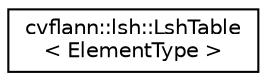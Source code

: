 digraph "Graphical Class Hierarchy"
{
 // LATEX_PDF_SIZE
  edge [fontname="Helvetica",fontsize="10",labelfontname="Helvetica",labelfontsize="10"];
  node [fontname="Helvetica",fontsize="10",shape=record];
  rankdir="LR";
  Node0 [label="cvflann::lsh::LshTable\l\< ElementType \>",height=0.2,width=0.4,color="black", fillcolor="white", style="filled",URL="$classcvflann_1_1lsh_1_1_lsh_table.html",tooltip=" "];
}
